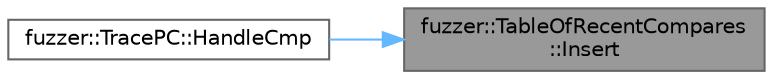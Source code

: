 digraph "fuzzer::TableOfRecentCompares::Insert"
{
 // LATEX_PDF_SIZE
  bgcolor="transparent";
  edge [fontname=Helvetica,fontsize=10,labelfontname=Helvetica,labelfontsize=10];
  node [fontname=Helvetica,fontsize=10,shape=box,height=0.2,width=0.4];
  rankdir="RL";
  Node1 [id="Node000001",label="fuzzer::TableOfRecentCompares\l::Insert",height=0.2,width=0.4,color="gray40", fillcolor="grey60", style="filled", fontcolor="black",tooltip=" "];
  Node1 -> Node2 [id="edge1_Node000001_Node000002",dir="back",color="steelblue1",style="solid",tooltip=" "];
  Node2 [id="Node000002",label="fuzzer::TracePC::HandleCmp",height=0.2,width=0.4,color="grey40", fillcolor="white", style="filled",URL="$classfuzzer_1_1_trace_p_c.html#a5792ee9a8fcb9876890ece99f8fae9cb",tooltip=" "];
}
